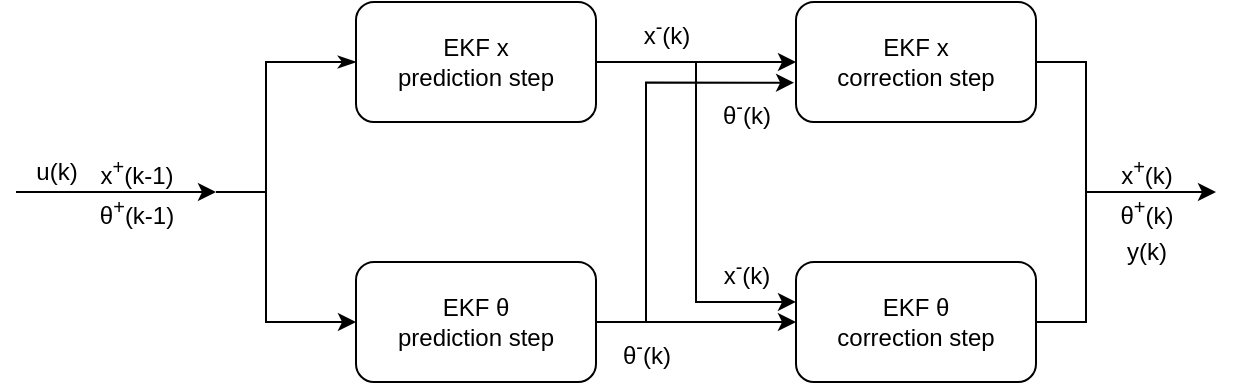 <mxfile version="26.2.14">
  <diagram id="C5RBs43oDa-KdzZeNtuy" name="Page-1">
    <mxGraphModel dx="1167" dy="810" grid="1" gridSize="10" guides="1" tooltips="1" connect="1" arrows="1" fold="1" page="1" pageScale="1" pageWidth="827" pageHeight="1169" math="0" shadow="0">
      <root>
        <mxCell id="WIyWlLk6GJQsqaUBKTNV-0" />
        <mxCell id="WIyWlLk6GJQsqaUBKTNV-1" parent="WIyWlLk6GJQsqaUBKTNV-0" />
        <mxCell id="Gem_tT-EbzgTew3gCTa0-18" style="edgeStyle=orthogonalEdgeStyle;rounded=0;orthogonalLoop=1;jettySize=auto;html=1;entryX=0;entryY=0.333;entryDx=0;entryDy=0;entryPerimeter=0;strokeColor=light-dark(#000000,#FF9933);" edge="1" parent="WIyWlLk6GJQsqaUBKTNV-1" source="Gem_tT-EbzgTew3gCTa0-0" target="Gem_tT-EbzgTew3gCTa0-3">
          <mxGeometry relative="1" as="geometry">
            <mxPoint x="500" y="220" as="targetPoint" />
            <Array as="points">
              <mxPoint x="440" y="100" />
              <mxPoint x="440" y="220" />
            </Array>
          </mxGeometry>
        </mxCell>
        <mxCell id="Gem_tT-EbzgTew3gCTa0-21" style="edgeStyle=orthogonalEdgeStyle;rounded=0;orthogonalLoop=1;jettySize=auto;html=1;entryX=0;entryY=0.5;entryDx=0;entryDy=0;strokeColor=light-dark(#000000,#FF9933);" edge="1" parent="WIyWlLk6GJQsqaUBKTNV-1" source="Gem_tT-EbzgTew3gCTa0-0" target="Gem_tT-EbzgTew3gCTa0-2">
          <mxGeometry relative="1" as="geometry" />
        </mxCell>
        <mxCell id="Gem_tT-EbzgTew3gCTa0-0" value="EKF x &lt;br&gt;prediction step" style="rounded=1;whiteSpace=wrap;html=1;" vertex="1" parent="WIyWlLk6GJQsqaUBKTNV-1">
          <mxGeometry x="270" y="70" width="120" height="60" as="geometry" />
        </mxCell>
        <mxCell id="Gem_tT-EbzgTew3gCTa0-20" style="edgeStyle=orthogonalEdgeStyle;rounded=0;orthogonalLoop=1;jettySize=auto;html=1;entryX=0;entryY=0.5;entryDx=0;entryDy=0;strokeColor=light-dark(#000000,#FFFF33);fontColor=light-dark(#000000,#FF33FF);labelBackgroundColor=none;" edge="1" parent="WIyWlLk6GJQsqaUBKTNV-1" source="Gem_tT-EbzgTew3gCTa0-1" target="Gem_tT-EbzgTew3gCTa0-3">
          <mxGeometry relative="1" as="geometry">
            <Array as="points">
              <mxPoint x="410" y="230" />
              <mxPoint x="410" y="230" />
            </Array>
          </mxGeometry>
        </mxCell>
        <mxCell id="Gem_tT-EbzgTew3gCTa0-1" value="EKF θ &lt;br&gt;prediction step" style="rounded=1;whiteSpace=wrap;html=1;" vertex="1" parent="WIyWlLk6GJQsqaUBKTNV-1">
          <mxGeometry x="270" y="200" width="120" height="60" as="geometry" />
        </mxCell>
        <mxCell id="Gem_tT-EbzgTew3gCTa0-2" value="EKF x &lt;br&gt;correction step" style="rounded=1;whiteSpace=wrap;html=1;" vertex="1" parent="WIyWlLk6GJQsqaUBKTNV-1">
          <mxGeometry x="490" y="70" width="120" height="60" as="geometry" />
        </mxCell>
        <mxCell id="Gem_tT-EbzgTew3gCTa0-3" value="EKF θ &lt;br&gt;correction step" style="rounded=1;whiteSpace=wrap;html=1;" vertex="1" parent="WIyWlLk6GJQsqaUBKTNV-1">
          <mxGeometry x="490" y="200" width="120" height="60" as="geometry" />
        </mxCell>
        <mxCell id="Gem_tT-EbzgTew3gCTa0-37" style="edgeStyle=orthogonalEdgeStyle;rounded=0;orthogonalLoop=1;jettySize=auto;html=1;entryX=-0.008;entryY=0.672;entryDx=0;entryDy=0;entryPerimeter=0;strokeColor=light-dark(#000000,#FFFF33);fontColor=none;labelBackgroundColor=none;noLabel=1;" edge="1" parent="WIyWlLk6GJQsqaUBKTNV-1" source="Gem_tT-EbzgTew3gCTa0-8" target="Gem_tT-EbzgTew3gCTa0-2">
          <mxGeometry relative="1" as="geometry">
            <mxPoint x="415" y="110" as="targetPoint" />
            <Array as="points">
              <mxPoint x="415" y="110" />
            </Array>
          </mxGeometry>
        </mxCell>
        <mxCell id="Gem_tT-EbzgTew3gCTa0-8" value="θ&lt;sup&gt;-&lt;/sup&gt;(k)" style="text;html=1;align=center;verticalAlign=middle;resizable=0;points=[];autosize=1;strokeColor=none;fillColor=none;fontColor=light-dark(#000000,#FFFF99);" vertex="1" parent="WIyWlLk6GJQsqaUBKTNV-1">
          <mxGeometry x="390" y="230" width="50" height="30" as="geometry" />
        </mxCell>
        <mxCell id="Gem_tT-EbzgTew3gCTa0-12" style="edgeStyle=orthogonalEdgeStyle;rounded=0;orthogonalLoop=1;jettySize=auto;html=1;endArrow=none;startFill=1;startArrow=classic;strokeColor=light-dark(#000000,#007FFF);" edge="1" parent="WIyWlLk6GJQsqaUBKTNV-1" source="Gem_tT-EbzgTew3gCTa0-10">
          <mxGeometry relative="1" as="geometry">
            <mxPoint x="100" y="165" as="targetPoint" />
          </mxGeometry>
        </mxCell>
        <mxCell id="Gem_tT-EbzgTew3gCTa0-10" value="" style="strokeWidth=1;html=1;shape=mxgraph.flowchart.annotation_2;align=left;labelPosition=right;pointerEvents=1;strokeColor=light-dark(#000000,#007FFF);" vertex="1" parent="WIyWlLk6GJQsqaUBKTNV-1">
          <mxGeometry x="200" y="100" width="50" height="130" as="geometry" />
        </mxCell>
        <mxCell id="Gem_tT-EbzgTew3gCTa0-13" value="u(k)" style="text;html=1;align=center;verticalAlign=middle;resizable=0;points=[];autosize=1;strokeColor=none;fillColor=none;fontColor=light-dark(#000000,#66B2FF);" vertex="1" parent="WIyWlLk6GJQsqaUBKTNV-1">
          <mxGeometry x="100" y="140" width="40" height="30" as="geometry" />
        </mxCell>
        <mxCell id="Gem_tT-EbzgTew3gCTa0-15" style="edgeStyle=orthogonalEdgeStyle;rounded=0;orthogonalLoop=1;jettySize=auto;html=1;entryX=1;entryY=0;entryDx=0;entryDy=0;entryPerimeter=0;startArrow=classicThin;startFill=1;endArrow=none;strokeColor=light-dark(#000000,#007FFF);" edge="1" parent="WIyWlLk6GJQsqaUBKTNV-1" source="Gem_tT-EbzgTew3gCTa0-0" target="Gem_tT-EbzgTew3gCTa0-10">
          <mxGeometry relative="1" as="geometry" />
        </mxCell>
        <mxCell id="Gem_tT-EbzgTew3gCTa0-16" style="edgeStyle=orthogonalEdgeStyle;rounded=0;orthogonalLoop=1;jettySize=auto;html=1;entryX=1;entryY=1;entryDx=0;entryDy=0;entryPerimeter=0;endArrow=none;startFill=1;startArrow=classic;strokeColor=light-dark(#000000,#007FFF);" edge="1" parent="WIyWlLk6GJQsqaUBKTNV-1" source="Gem_tT-EbzgTew3gCTa0-1" target="Gem_tT-EbzgTew3gCTa0-10">
          <mxGeometry relative="1" as="geometry" />
        </mxCell>
        <mxCell id="Gem_tT-EbzgTew3gCTa0-25" style="edgeStyle=orthogonalEdgeStyle;rounded=0;orthogonalLoop=1;jettySize=auto;html=1;strokeColor=light-dark(#000000,#00CC00);" edge="1" parent="WIyWlLk6GJQsqaUBKTNV-1" source="Gem_tT-EbzgTew3gCTa0-24">
          <mxGeometry relative="1" as="geometry">
            <mxPoint x="700" y="165" as="targetPoint" />
          </mxGeometry>
        </mxCell>
        <mxCell id="Gem_tT-EbzgTew3gCTa0-24" value="" style="strokeWidth=1;html=1;shape=mxgraph.flowchart.annotation_2;align=left;labelPosition=right;pointerEvents=1;rotation=180;strokeColor=light-dark(#000000,#00CC00);" vertex="1" parent="WIyWlLk6GJQsqaUBKTNV-1">
          <mxGeometry x="610" y="100" width="50" height="130" as="geometry" />
        </mxCell>
        <mxCell id="Gem_tT-EbzgTew3gCTa0-28" value="x&lt;sup&gt;-&lt;/sup&gt;(k)" style="text;html=1;align=center;verticalAlign=middle;resizable=0;points=[];autosize=1;strokeColor=none;fillColor=none;fontColor=light-dark(#000000,#FFB366);" vertex="1" parent="WIyWlLk6GJQsqaUBKTNV-1">
          <mxGeometry x="400" y="70" width="50" height="30" as="geometry" />
        </mxCell>
        <mxCell id="Gem_tT-EbzgTew3gCTa0-29" value="x&lt;sup&gt;-&lt;/sup&gt;(k)" style="text;html=1;align=center;verticalAlign=middle;resizable=0;points=[];autosize=1;strokeColor=none;fillColor=none;fontColor=light-dark(#000000,#FFB366);" vertex="1" parent="WIyWlLk6GJQsqaUBKTNV-1">
          <mxGeometry x="440" y="190" width="50" height="30" as="geometry" />
        </mxCell>
        <mxCell id="Gem_tT-EbzgTew3gCTa0-30" value="x&lt;sup&gt;+&lt;/sup&gt;(k)" style="text;html=1;align=center;verticalAlign=middle;resizable=0;points=[];autosize=1;strokeColor=none;fillColor=none;fontColor=light-dark(#000000,#66FF66);" vertex="1" parent="WIyWlLk6GJQsqaUBKTNV-1">
          <mxGeometry x="640" y="140" width="50" height="30" as="geometry" />
        </mxCell>
        <mxCell id="Gem_tT-EbzgTew3gCTa0-31" value="θ&lt;sup&gt;+&lt;/sup&gt;(k)" style="text;html=1;align=center;verticalAlign=middle;resizable=0;points=[];autosize=1;strokeColor=none;fillColor=none;fontColor=light-dark(#000000,#66FF66);" vertex="1" parent="WIyWlLk6GJQsqaUBKTNV-1">
          <mxGeometry x="640" y="160" width="50" height="30" as="geometry" />
        </mxCell>
        <mxCell id="Gem_tT-EbzgTew3gCTa0-34" value="θ&lt;sup&gt;+&lt;/sup&gt;(k-1)" style="text;html=1;align=center;verticalAlign=middle;resizable=0;points=[];autosize=1;strokeColor=none;fillColor=none;fontColor=light-dark(#000000,#66B2FF);" vertex="1" parent="WIyWlLk6GJQsqaUBKTNV-1">
          <mxGeometry x="130" y="160" width="60" height="30" as="geometry" />
        </mxCell>
        <mxCell id="Gem_tT-EbzgTew3gCTa0-35" value="x&lt;sup&gt;+&lt;/sup&gt;(k-1)" style="text;html=1;align=center;verticalAlign=middle;resizable=0;points=[];autosize=1;strokeColor=none;fillColor=none;fontColor=light-dark(#000000,#66B2FF);" vertex="1" parent="WIyWlLk6GJQsqaUBKTNV-1">
          <mxGeometry x="130" y="140" width="60" height="30" as="geometry" />
        </mxCell>
        <mxCell id="Gem_tT-EbzgTew3gCTa0-36" value="&lt;div&gt;y(k)&lt;/div&gt;" style="text;html=1;align=center;verticalAlign=middle;resizable=0;points=[];autosize=1;strokeColor=none;fillColor=none;fontColor=light-dark(#000000,#66FF66);" vertex="1" parent="WIyWlLk6GJQsqaUBKTNV-1">
          <mxGeometry x="645" y="180" width="40" height="30" as="geometry" />
        </mxCell>
        <mxCell id="Gem_tT-EbzgTew3gCTa0-38" value="θ&lt;sup&gt;-&lt;/sup&gt;(k)" style="text;html=1;align=center;verticalAlign=middle;resizable=0;points=[];autosize=1;strokeColor=none;fillColor=none;fontColor=light-dark(#000000,#FFFF99);" vertex="1" parent="WIyWlLk6GJQsqaUBKTNV-1">
          <mxGeometry x="440" y="110" width="50" height="30" as="geometry" />
        </mxCell>
      </root>
    </mxGraphModel>
  </diagram>
</mxfile>
